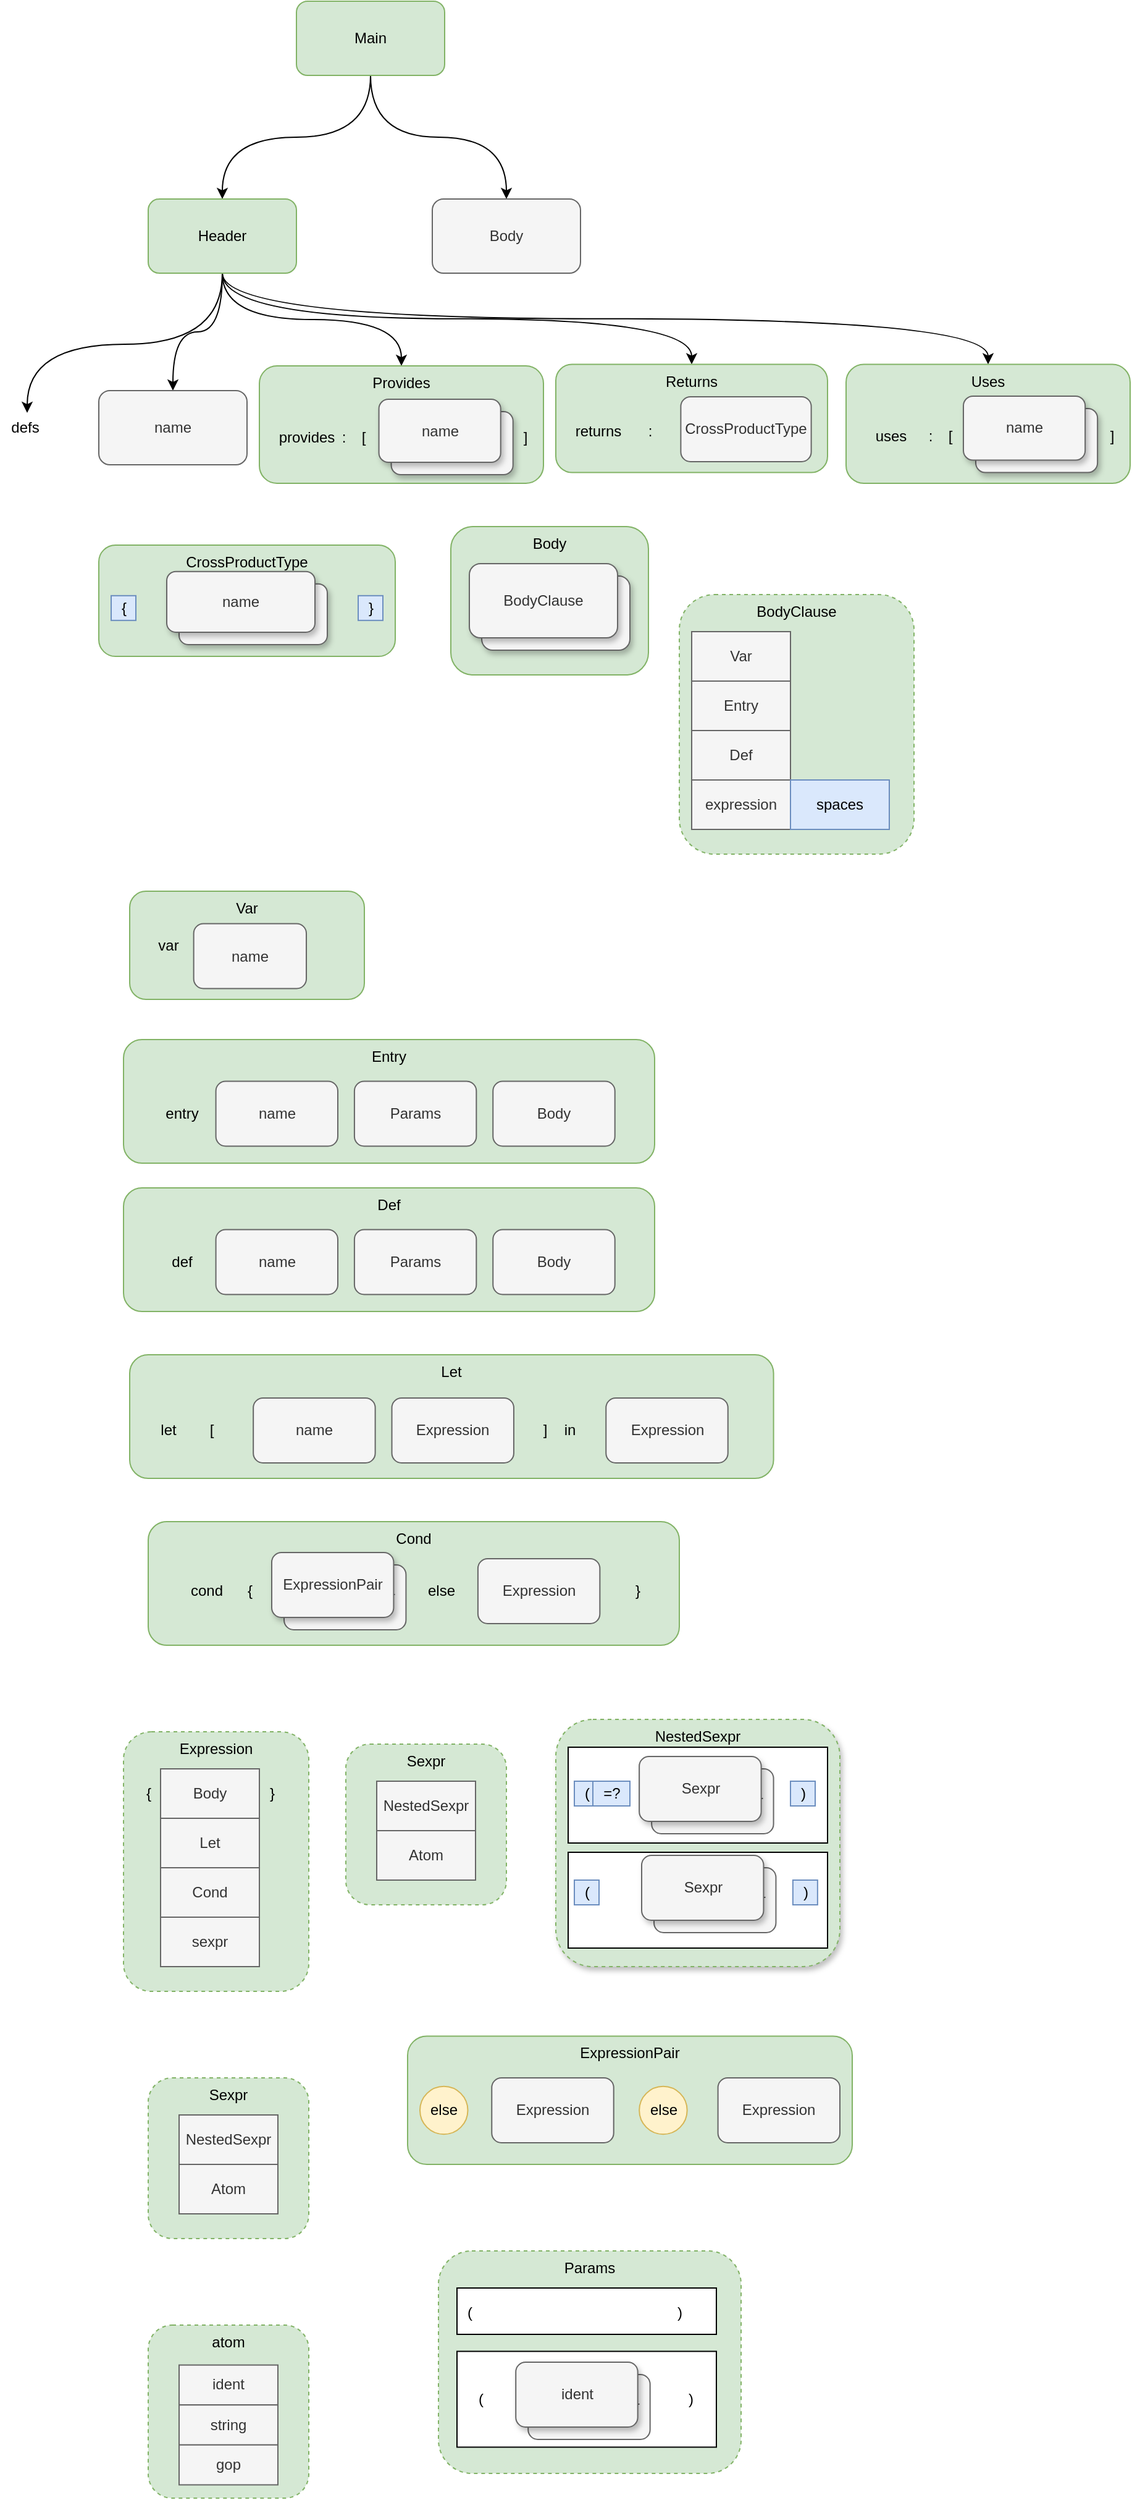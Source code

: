 <mxfile version="14.6.13" type="device" pages="3"><diagram id="1i075Gf9rGLSzoKldo4v" name="top level"><mxGraphModel dx="1222" dy="948" grid="1" gridSize="10" guides="1" tooltips="1" connect="1" arrows="1" fold="1" page="1" pageScale="1" pageWidth="1100" pageHeight="850" math="0" shadow="0"><root><mxCell id="0"/><mxCell id="1" parent="0"/><mxCell id="z01ffAl0t54SDAsADjIC-6" value="ExpressionPair" style="rounded=1;whiteSpace=wrap;html=1;shadow=0;verticalAlign=top;fillColor=#d5e8d4;strokeColor=#82b366;" vertex="1" parent="1"><mxGeometry x="370" y="1726.25" width="360" height="103.75" as="geometry"/></mxCell><mxCell id="oj93Fzjvc1vzNwFcq8u8-87" value="NestedSexpr" style="rounded=1;whiteSpace=wrap;html=1;shadow=1;dashed=1;verticalAlign=top;fillColor=#d5e8d4;strokeColor=#82b366;" vertex="1" parent="1"><mxGeometry x="490" y="1470" width="230" height="200" as="geometry"/></mxCell><mxCell id="oj93Fzjvc1vzNwFcq8u8-89" value="" style="rounded=0;whiteSpace=wrap;html=1;shadow=0;" vertex="1" parent="1"><mxGeometry x="500" y="1577.5" width="210" height="77.5" as="geometry"/></mxCell><mxCell id="oj93Fzjvc1vzNwFcq8u8-88" value="" style="rounded=0;whiteSpace=wrap;html=1;shadow=0;" vertex="1" parent="1"><mxGeometry x="500" y="1492.5" width="210" height="77.5" as="geometry"/></mxCell><mxCell id="No3kjQDfrgpXcM0lrucW-14" style="edgeStyle=orthogonalEdgeStyle;curved=1;orthogonalLoop=1;jettySize=auto;html=1;exitX=0.5;exitY=1;exitDx=0;exitDy=0;entryX=0.5;entryY=0;entryDx=0;entryDy=0;" edge="1" parent="1" source="No3kjQDfrgpXcM0lrucW-1" target="No3kjQDfrgpXcM0lrucW-2"><mxGeometry relative="1" as="geometry"/></mxCell><mxCell id="oj93Fzjvc1vzNwFcq8u8-62" style="edgeStyle=orthogonalEdgeStyle;curved=1;orthogonalLoop=1;jettySize=auto;html=1;exitX=0.5;exitY=1;exitDx=0;exitDy=0;" edge="1" parent="1" source="No3kjQDfrgpXcM0lrucW-1" target="uYbnyfEzn5HTQ9-Ru-g_-7"><mxGeometry relative="1" as="geometry"/></mxCell><mxCell id="No3kjQDfrgpXcM0lrucW-1" value="Main" style="rounded=1;whiteSpace=wrap;html=1;fillColor=#d5e8d4;strokeColor=#82b366;" vertex="1" parent="1"><mxGeometry x="280" y="80" width="120" height="60" as="geometry"/></mxCell><mxCell id="No3kjQDfrgpXcM0lrucW-9" style="edgeStyle=orthogonalEdgeStyle;orthogonalLoop=1;jettySize=auto;html=1;exitX=0.5;exitY=1;exitDx=0;exitDy=0;entryX=0.55;entryY=-0.1;entryDx=0;entryDy=0;entryPerimeter=0;curved=1;" edge="1" parent="1" source="No3kjQDfrgpXcM0lrucW-2" target="No3kjQDfrgpXcM0lrucW-4"><mxGeometry relative="1" as="geometry"/></mxCell><mxCell id="No3kjQDfrgpXcM0lrucW-10" style="edgeStyle=orthogonalEdgeStyle;curved=1;orthogonalLoop=1;jettySize=auto;html=1;exitX=0.5;exitY=1;exitDx=0;exitDy=0;" edge="1" parent="1" source="No3kjQDfrgpXcM0lrucW-2" target="No3kjQDfrgpXcM0lrucW-5"><mxGeometry relative="1" as="geometry"/></mxCell><mxCell id="No3kjQDfrgpXcM0lrucW-11" style="edgeStyle=orthogonalEdgeStyle;curved=1;orthogonalLoop=1;jettySize=auto;html=1;exitX=0.5;exitY=1;exitDx=0;exitDy=0;entryX=0.5;entryY=0;entryDx=0;entryDy=0;" edge="1" parent="1" source="No3kjQDfrgpXcM0lrucW-2" target="No3kjQDfrgpXcM0lrucW-35"><mxGeometry relative="1" as="geometry"><mxPoint x="400" y="395" as="targetPoint"/></mxGeometry></mxCell><mxCell id="No3kjQDfrgpXcM0lrucW-12" style="edgeStyle=orthogonalEdgeStyle;curved=1;orthogonalLoop=1;jettySize=auto;html=1;exitX=0.5;exitY=1;exitDx=0;exitDy=0;" edge="1" parent="1" source="No3kjQDfrgpXcM0lrucW-2" target="uYbnyfEzn5HTQ9-Ru-g_-1"><mxGeometry relative="1" as="geometry"/></mxCell><mxCell id="No3kjQDfrgpXcM0lrucW-13" style="edgeStyle=orthogonalEdgeStyle;curved=1;orthogonalLoop=1;jettySize=auto;html=1;exitX=0.5;exitY=1;exitDx=0;exitDy=0;entryX=0.5;entryY=0;entryDx=0;entryDy=0;" edge="1" parent="1" source="No3kjQDfrgpXcM0lrucW-2" target="uYbnyfEzn5HTQ9-Ru-g_-8"><mxGeometry relative="1" as="geometry"><mxPoint x="400" y="610" as="targetPoint"/></mxGeometry></mxCell><mxCell id="No3kjQDfrgpXcM0lrucW-2" value="Header" style="rounded=1;whiteSpace=wrap;html=1;fillColor=#d5e8d4;strokeColor=#82b366;" vertex="1" parent="1"><mxGeometry x="160" y="240" width="120" height="60" as="geometry"/></mxCell><mxCell id="No3kjQDfrgpXcM0lrucW-4" value="defs" style="text;html=1;align=center;verticalAlign=middle;resizable=0;points=[];autosize=1;strokeColor=none;" vertex="1" parent="1"><mxGeometry x="40" y="415" width="40" height="20" as="geometry"/></mxCell><mxCell id="No3kjQDfrgpXcM0lrucW-5" value="name" style="rounded=1;whiteSpace=wrap;html=1;fillColor=#f5f5f5;strokeColor=#666666;fontColor=#333333;" vertex="1" parent="1"><mxGeometry x="120" y="395" width="120" height="60" as="geometry"/></mxCell><mxCell id="No3kjQDfrgpXcM0lrucW-35" value="Provides" style="rounded=1;whiteSpace=wrap;html=1;container=1;verticalAlign=top;fillColor=#d5e8d4;strokeColor=#82b366;" vertex="1" parent="1"><mxGeometry x="250" y="375" width="230" height="95" as="geometry"/></mxCell><mxCell id="No3kjQDfrgpXcM0lrucW-37" value="provides" style="text;html=1;align=center;verticalAlign=middle;resizable=0;points=[];autosize=1;strokeColor=none;" vertex="1" parent="No3kjQDfrgpXcM0lrucW-35"><mxGeometry x="8.214" y="47.5" width="60" height="20" as="geometry"/></mxCell><mxCell id="No3kjQDfrgpXcM0lrucW-38" value=":" style="text;html=1;align=center;verticalAlign=middle;resizable=0;points=[];autosize=1;strokeColor=none;" vertex="1" parent="No3kjQDfrgpXcM0lrucW-35"><mxGeometry x="57.5" y="47.5" width="20" height="20" as="geometry"/></mxCell><mxCell id="No3kjQDfrgpXcM0lrucW-39" value="[" style="text;html=1;align=center;verticalAlign=middle;resizable=0;points=[];autosize=1;strokeColor=none;" vertex="1" parent="No3kjQDfrgpXcM0lrucW-35"><mxGeometry x="73.929" y="47.5" width="20" height="20" as="geometry"/></mxCell><mxCell id="No3kjQDfrgpXcM0lrucW-41" value="]" style="text;html=1;align=center;verticalAlign=middle;resizable=0;points=[];autosize=1;strokeColor=none;" vertex="1" parent="No3kjQDfrgpXcM0lrucW-35"><mxGeometry x="205.357" y="47.5" width="20" height="20" as="geometry"/></mxCell><mxCell id="oj93Fzjvc1vzNwFcq8u8-51" value="name" style="rounded=1;whiteSpace=wrap;html=1;fillColor=#f5f5f5;strokeColor=#666666;fontColor=#333333;shadow=1;" vertex="1" parent="No3kjQDfrgpXcM0lrucW-35"><mxGeometry x="106.781" y="37" width="98.571" height="51" as="geometry"/></mxCell><mxCell id="No3kjQDfrgpXcM0lrucW-40" value="name" style="rounded=1;whiteSpace=wrap;html=1;fillColor=#f5f5f5;strokeColor=#666666;fontColor=#333333;shadow=1;" vertex="1" parent="No3kjQDfrgpXcM0lrucW-35"><mxGeometry x="96.781" y="27" width="98.571" height="51" as="geometry"/></mxCell><mxCell id="uYbnyfEzn5HTQ9-Ru-g_-1" value="Returns" style="rounded=1;whiteSpace=wrap;html=1;verticalAlign=top;container=1;fillColor=#d5e8d4;strokeColor=#82b366;" vertex="1" parent="1"><mxGeometry x="490" y="373.75" width="220" height="87.5" as="geometry"/></mxCell><mxCell id="uYbnyfEzn5HTQ9-Ru-g_-2" value="returns" style="text;html=1;align=center;verticalAlign=middle;resizable=0;points=[];autosize=1;strokeColor=none;" vertex="1" parent="uYbnyfEzn5HTQ9-Ru-g_-1"><mxGeometry x="8.8" y="43.75" width="50" height="20" as="geometry"/></mxCell><mxCell id="uYbnyfEzn5HTQ9-Ru-g_-3" value=":" style="text;html=1;align=center;verticalAlign=middle;resizable=0;points=[];autosize=1;strokeColor=none;" vertex="1" parent="uYbnyfEzn5HTQ9-Ru-g_-1"><mxGeometry x="66" y="43.75" width="20" height="20" as="geometry"/></mxCell><mxCell id="uYbnyfEzn5HTQ9-Ru-g_-4" value="CrossProductType" style="rounded=1;whiteSpace=wrap;html=1;fillColor=#f5f5f5;strokeColor=#666666;fontColor=#333333;" vertex="1" parent="uYbnyfEzn5HTQ9-Ru-g_-1"><mxGeometry x="101.2" y="26.25" width="105.6" height="52.5" as="geometry"/></mxCell><mxCell id="uYbnyfEzn5HTQ9-Ru-g_-7" value="Body" style="rounded=1;whiteSpace=wrap;html=1;fillColor=#f5f5f5;strokeColor=#666666;fontColor=#333333;" vertex="1" parent="1"><mxGeometry x="390" y="240" width="120" height="60" as="geometry"/></mxCell><mxCell id="RVl9Rnzh2AmdhvS0t63D-1" value="CrossProductType" style="rounded=1;whiteSpace=wrap;html=1;verticalAlign=top;fillColor=#d5e8d4;strokeColor=#82b366;container=1;" vertex="1" parent="1"><mxGeometry x="120" y="520" width="240" height="90" as="geometry"/></mxCell><mxCell id="oj93Fzjvc1vzNwFcq8u8-1" value="{" style="text;html=1;align=center;verticalAlign=middle;resizable=0;points=[];autosize=1;strokeColor=#6c8ebf;fillColor=#dae8fc;" vertex="1" parent="RVl9Rnzh2AmdhvS0t63D-1"><mxGeometry x="10" y="40.909" width="20" height="20" as="geometry"/></mxCell><mxCell id="oj93Fzjvc1vzNwFcq8u8-3" value="}" style="text;html=1;align=center;verticalAlign=middle;resizable=0;points=[];autosize=1;strokeColor=#6c8ebf;fillColor=#dae8fc;" vertex="1" parent="RVl9Rnzh2AmdhvS0t63D-1"><mxGeometry x="210" y="40.909" width="20" height="20" as="geometry"/></mxCell><mxCell id="oj93Fzjvc1vzNwFcq8u8-50" value="name" style="rounded=1;whiteSpace=wrap;html=1;fillColor=#f5f5f5;strokeColor=#666666;fontColor=#333333;shadow=1;" vertex="1" parent="RVl9Rnzh2AmdhvS0t63D-1"><mxGeometry x="65" y="31.365" width="120" height="49.091" as="geometry"/></mxCell><mxCell id="oj93Fzjvc1vzNwFcq8u8-2" value="name" style="rounded=1;whiteSpace=wrap;html=1;fillColor=#f5f5f5;strokeColor=#666666;fontColor=#333333;shadow=1;" vertex="1" parent="RVl9Rnzh2AmdhvS0t63D-1"><mxGeometry x="55" y="21.365" width="120" height="49.091" as="geometry"/></mxCell><mxCell id="oj93Fzjvc1vzNwFcq8u8-18" value="Var" style="rounded=1;whiteSpace=wrap;html=1;verticalAlign=top;container=1;fillColor=#d5e8d4;strokeColor=#82b366;" vertex="1" parent="1"><mxGeometry x="145" y="800" width="190" height="87.5" as="geometry"/></mxCell><mxCell id="oj93Fzjvc1vzNwFcq8u8-19" value="var" style="text;html=1;align=center;verticalAlign=middle;resizable=0;points=[];autosize=1;strokeColor=none;" vertex="1" parent="oj93Fzjvc1vzNwFcq8u8-18"><mxGeometry x="16.236" y="33.75" width="30" height="20" as="geometry"/></mxCell><mxCell id="oj93Fzjvc1vzNwFcq8u8-21" value="name" style="rounded=1;whiteSpace=wrap;html=1;fillColor=#f5f5f5;strokeColor=#666666;fontColor=#333333;" vertex="1" parent="oj93Fzjvc1vzNwFcq8u8-18"><mxGeometry x="51.818" y="26.25" width="91.2" height="52.5" as="geometry"/></mxCell><mxCell id="oj93Fzjvc1vzNwFcq8u8-23" value="Entry" style="rounded=1;whiteSpace=wrap;html=1;verticalAlign=top;container=1;fillColor=#d5e8d4;strokeColor=#82b366;" vertex="1" parent="1"><mxGeometry x="140" y="920" width="430" height="100" as="geometry"/></mxCell><mxCell id="oj93Fzjvc1vzNwFcq8u8-24" value="entry" style="text;html=1;align=center;verticalAlign=middle;resizable=0;points=[];autosize=1;strokeColor=none;" vertex="1" parent="oj93Fzjvc1vzNwFcq8u8-23"><mxGeometry x="26.973" y="50" width="40" height="20" as="geometry"/></mxCell><mxCell id="oj93Fzjvc1vzNwFcq8u8-25" value="name" style="rounded=1;whiteSpace=wrap;html=1;fillColor=#f5f5f5;strokeColor=#666666;fontColor=#333333;" vertex="1" parent="oj93Fzjvc1vzNwFcq8u8-23"><mxGeometry x="74.783" y="33.75" width="98.713" height="52.5" as="geometry"/></mxCell><mxCell id="oj93Fzjvc1vzNwFcq8u8-26" value="Params" style="rounded=1;whiteSpace=wrap;html=1;fillColor=#f5f5f5;strokeColor=#666666;fontColor=#333333;" vertex="1" parent="oj93Fzjvc1vzNwFcq8u8-23"><mxGeometry x="186.957" y="33.75" width="98.713" height="52.5" as="geometry"/></mxCell><mxCell id="oj93Fzjvc1vzNwFcq8u8-27" value="Body" style="rounded=1;whiteSpace=wrap;html=1;fillColor=#f5f5f5;strokeColor=#666666;fontColor=#333333;" vertex="1" parent="oj93Fzjvc1vzNwFcq8u8-23"><mxGeometry x="299.13" y="33.75" width="98.713" height="52.5" as="geometry"/></mxCell><mxCell id="oj93Fzjvc1vzNwFcq8u8-28" value="Def" style="rounded=1;whiteSpace=wrap;html=1;verticalAlign=top;container=1;fillColor=#d5e8d4;strokeColor=#82b366;" vertex="1" parent="1"><mxGeometry x="140" y="1040" width="430" height="100" as="geometry"/></mxCell><mxCell id="oj93Fzjvc1vzNwFcq8u8-29" value="def" style="text;html=1;align=center;verticalAlign=middle;resizable=0;points=[];autosize=1;strokeColor=none;" vertex="1" parent="oj93Fzjvc1vzNwFcq8u8-28"><mxGeometry x="31.973" y="50" width="30" height="20" as="geometry"/></mxCell><mxCell id="oj93Fzjvc1vzNwFcq8u8-30" value="name" style="rounded=1;whiteSpace=wrap;html=1;fillColor=#f5f5f5;strokeColor=#666666;fontColor=#333333;" vertex="1" parent="oj93Fzjvc1vzNwFcq8u8-28"><mxGeometry x="74.783" y="33.75" width="98.713" height="52.5" as="geometry"/></mxCell><mxCell id="oj93Fzjvc1vzNwFcq8u8-31" value="Params" style="rounded=1;whiteSpace=wrap;html=1;fillColor=#f5f5f5;strokeColor=#666666;fontColor=#333333;" vertex="1" parent="oj93Fzjvc1vzNwFcq8u8-28"><mxGeometry x="186.957" y="33.75" width="98.713" height="52.5" as="geometry"/></mxCell><mxCell id="oj93Fzjvc1vzNwFcq8u8-32" value="Body" style="rounded=1;whiteSpace=wrap;html=1;fillColor=#f5f5f5;strokeColor=#666666;fontColor=#333333;" vertex="1" parent="oj93Fzjvc1vzNwFcq8u8-28"><mxGeometry x="299.13" y="33.75" width="98.713" height="52.5" as="geometry"/></mxCell><mxCell id="oj93Fzjvc1vzNwFcq8u8-33" value="Let" style="rounded=1;whiteSpace=wrap;html=1;verticalAlign=top;container=1;fillColor=#d5e8d4;strokeColor=#82b366;" vertex="1" parent="1"><mxGeometry x="145" y="1175" width="521.29" height="100" as="geometry"/></mxCell><mxCell id="oj93Fzjvc1vzNwFcq8u8-34" value="let" style="text;html=1;align=center;verticalAlign=middle;resizable=0;points=[];autosize=1;strokeColor=none;" vertex="1" parent="oj93Fzjvc1vzNwFcq8u8-33"><mxGeometry x="15.643" y="51.25" width="30" height="20" as="geometry"/></mxCell><mxCell id="oj93Fzjvc1vzNwFcq8u8-35" value="name" style="rounded=1;whiteSpace=wrap;html=1;fillColor=#f5f5f5;strokeColor=#666666;fontColor=#333333;" vertex="1" parent="oj93Fzjvc1vzNwFcq8u8-33"><mxGeometry x="100.083" y="35" width="98.713" height="52.5" as="geometry"/></mxCell><mxCell id="oj93Fzjvc1vzNwFcq8u8-36" value="Expression" style="rounded=1;whiteSpace=wrap;html=1;fillColor=#f5f5f5;strokeColor=#666666;fontColor=#333333;" vertex="1" parent="oj93Fzjvc1vzNwFcq8u8-33"><mxGeometry x="212.257" y="35" width="98.713" height="52.5" as="geometry"/></mxCell><mxCell id="oj93Fzjvc1vzNwFcq8u8-37" value="Expression" style="rounded=1;whiteSpace=wrap;html=1;fillColor=#f5f5f5;strokeColor=#666666;fontColor=#333333;" vertex="1" parent="oj93Fzjvc1vzNwFcq8u8-33"><mxGeometry x="385.64" y="35" width="98.713" height="52.5" as="geometry"/></mxCell><mxCell id="oj93Fzjvc1vzNwFcq8u8-38" value="[" style="text;html=1;align=center;verticalAlign=middle;resizable=0;points=[];autosize=1;strokeColor=none;" vertex="1" parent="oj93Fzjvc1vzNwFcq8u8-33"><mxGeometry x="55.64" y="51.25" width="20" height="20" as="geometry"/></mxCell><mxCell id="oj93Fzjvc1vzNwFcq8u8-39" value="in" style="text;html=1;align=center;verticalAlign=middle;resizable=0;points=[];autosize=1;strokeColor=none;" vertex="1" parent="oj93Fzjvc1vzNwFcq8u8-33"><mxGeometry x="345.64" y="51.25" width="20" height="20" as="geometry"/></mxCell><mxCell id="oj93Fzjvc1vzNwFcq8u8-40" value="]" style="text;html=1;align=center;verticalAlign=middle;resizable=0;points=[];autosize=1;strokeColor=none;" vertex="1" parent="oj93Fzjvc1vzNwFcq8u8-33"><mxGeometry x="325.64" y="51.25" width="20" height="20" as="geometry"/></mxCell><mxCell id="oj93Fzjvc1vzNwFcq8u8-41" value="Cond" style="rounded=1;whiteSpace=wrap;html=1;verticalAlign=top;container=1;fillColor=#d5e8d4;strokeColor=#82b366;" vertex="1" parent="1"><mxGeometry x="160" y="1310" width="430" height="100" as="geometry"/></mxCell><mxCell id="oj93Fzjvc1vzNwFcq8u8-42" value="cond" style="text;html=1;align=center;verticalAlign=middle;resizable=0;points=[];autosize=1;strokeColor=none;" vertex="1" parent="oj93Fzjvc1vzNwFcq8u8-41"><mxGeometry x="26.963" y="46.25" width="40" height="20" as="geometry"/></mxCell><mxCell id="oj93Fzjvc1vzNwFcq8u8-45" value="Expression" style="rounded=1;whiteSpace=wrap;html=1;fillColor=#f5f5f5;strokeColor=#666666;fontColor=#333333;" vertex="1" parent="oj93Fzjvc1vzNwFcq8u8-41"><mxGeometry x="266.96" y="30" width="98.713" height="52.5" as="geometry"/></mxCell><mxCell id="oj93Fzjvc1vzNwFcq8u8-46" value="{" style="text;html=1;align=center;verticalAlign=middle;resizable=0;points=[];autosize=1;strokeColor=none;" vertex="1" parent="oj93Fzjvc1vzNwFcq8u8-41"><mxGeometry x="71.96" y="46.25" width="20" height="20" as="geometry"/></mxCell><mxCell id="oj93Fzjvc1vzNwFcq8u8-47" value="else" style="text;html=1;align=center;verticalAlign=middle;resizable=0;points=[];autosize=1;strokeColor=none;" vertex="1" parent="oj93Fzjvc1vzNwFcq8u8-41"><mxGeometry x="216.96" y="46.25" width="40" height="20" as="geometry"/></mxCell><mxCell id="oj93Fzjvc1vzNwFcq8u8-48" value="}" style="text;html=1;align=center;verticalAlign=middle;resizable=0;points=[];autosize=1;strokeColor=none;" vertex="1" parent="oj93Fzjvc1vzNwFcq8u8-41"><mxGeometry x="385.67" y="46.25" width="20" height="20" as="geometry"/></mxCell><mxCell id="oj93Fzjvc1vzNwFcq8u8-49" value="ExpressionPair" style="rounded=1;whiteSpace=wrap;html=1;fillColor=#f5f5f5;strokeColor=#666666;fontColor=#333333;shadow=0;" vertex="1" parent="oj93Fzjvc1vzNwFcq8u8-41"><mxGeometry x="109.997" y="35" width="98.713" height="52.5" as="geometry"/></mxCell><mxCell id="oj93Fzjvc1vzNwFcq8u8-44" value="ExpressionPair" style="rounded=1;whiteSpace=wrap;html=1;fillColor=#f5f5f5;strokeColor=#666666;fontColor=#333333;shadow=1;" vertex="1" parent="oj93Fzjvc1vzNwFcq8u8-41"><mxGeometry x="99.997" y="25" width="98.713" height="52.5" as="geometry"/></mxCell><mxCell id="oj93Fzjvc1vzNwFcq8u8-53" value="" style="group" vertex="1" connectable="0" parent="1"><mxGeometry x="725" y="373.75" width="230" height="96.25" as="geometry"/></mxCell><mxCell id="uYbnyfEzn5HTQ9-Ru-g_-8" value="Uses" style="rounded=1;whiteSpace=wrap;html=1;container=1;verticalAlign=top;fillColor=#d5e8d4;strokeColor=#82b366;" vertex="1" parent="oj93Fzjvc1vzNwFcq8u8-53"><mxGeometry width="230" height="96.25" as="geometry"/></mxCell><mxCell id="uYbnyfEzn5HTQ9-Ru-g_-9" value="uses" style="text;html=1;align=center;verticalAlign=middle;resizable=0;points=[];autosize=1;strokeColor=none;" vertex="1" parent="uYbnyfEzn5HTQ9-Ru-g_-8"><mxGeometry x="16.429" y="48.125" width="40" height="20" as="geometry"/></mxCell><mxCell id="uYbnyfEzn5HTQ9-Ru-g_-10" value=":" style="text;html=1;align=center;verticalAlign=middle;resizable=0;points=[];autosize=1;strokeColor=none;" vertex="1" parent="uYbnyfEzn5HTQ9-Ru-g_-8"><mxGeometry x="57.5" y="48.125" width="20" height="20" as="geometry"/></mxCell><mxCell id="uYbnyfEzn5HTQ9-Ru-g_-11" value="[" style="text;html=1;align=center;verticalAlign=middle;resizable=0;points=[];autosize=1;strokeColor=none;" vertex="1" parent="uYbnyfEzn5HTQ9-Ru-g_-8"><mxGeometry x="73.929" y="48.125" width="20" height="20" as="geometry"/></mxCell><mxCell id="uYbnyfEzn5HTQ9-Ru-g_-13" value="]" style="text;html=1;align=center;verticalAlign=middle;resizable=0;points=[];autosize=1;strokeColor=none;" vertex="1" parent="uYbnyfEzn5HTQ9-Ru-g_-8"><mxGeometry x="205.357" y="48.125" width="20" height="20" as="geometry"/></mxCell><mxCell id="oj93Fzjvc1vzNwFcq8u8-52" value="name" style="rounded=1;whiteSpace=wrap;html=1;fillColor=#f5f5f5;strokeColor=#666666;fontColor=#333333;shadow=1;" vertex="1" parent="oj93Fzjvc1vzNwFcq8u8-53"><mxGeometry x="105.001" y="35.75" width="98.571" height="51.75" as="geometry"/></mxCell><mxCell id="uYbnyfEzn5HTQ9-Ru-g_-12" value="name" style="rounded=1;whiteSpace=wrap;html=1;fillColor=#f5f5f5;strokeColor=#666666;fontColor=#333333;shadow=1;" vertex="1" parent="oj93Fzjvc1vzNwFcq8u8-53"><mxGeometry x="95.001" y="25.75" width="98.571" height="51.75" as="geometry"/></mxCell><mxCell id="oj93Fzjvc1vzNwFcq8u8-64" value="" style="group" vertex="1" connectable="0" parent="1"><mxGeometry x="405" y="505" width="165" height="120" as="geometry"/></mxCell><mxCell id="oj93Fzjvc1vzNwFcq8u8-63" value="Body" style="rounded=1;whiteSpace=wrap;html=1;fillColor=#d5e8d4;strokeColor=#82b366;verticalAlign=top;" vertex="1" parent="oj93Fzjvc1vzNwFcq8u8-64"><mxGeometry width="160" height="120" as="geometry"/></mxCell><mxCell id="oj93Fzjvc1vzNwFcq8u8-55" value="" style="group;verticalAlign=top;" vertex="1" connectable="0" parent="oj93Fzjvc1vzNwFcq8u8-64"><mxGeometry x="15" y="30" width="150" height="90" as="geometry"/></mxCell><mxCell id="oj93Fzjvc1vzNwFcq8u8-54" value="BodyClause" style="rounded=1;whiteSpace=wrap;html=1;fillColor=#f5f5f5;strokeColor=#666666;shadow=1;fontColor=#333333;" vertex="1" parent="oj93Fzjvc1vzNwFcq8u8-55"><mxGeometry x="10" y="10" width="120" height="60" as="geometry"/></mxCell><mxCell id="No3kjQDfrgpXcM0lrucW-3" value="BodyClause" style="rounded=1;whiteSpace=wrap;html=1;fillColor=#f5f5f5;strokeColor=#666666;shadow=1;fontColor=#333333;" vertex="1" parent="oj93Fzjvc1vzNwFcq8u8-55"><mxGeometry width="120" height="60" as="geometry"/></mxCell><mxCell id="oj93Fzjvc1vzNwFcq8u8-65" value="" style="group" vertex="1" connectable="0" parent="1"><mxGeometry x="590" y="560" width="190" height="210" as="geometry"/></mxCell><mxCell id="oj93Fzjvc1vzNwFcq8u8-10" value="BodyClause" style="rounded=1;whiteSpace=wrap;html=1;shadow=0;dashed=1;verticalAlign=top;fillColor=#d5e8d4;strokeColor=#82b366;" vertex="1" parent="oj93Fzjvc1vzNwFcq8u8-65"><mxGeometry width="190" height="210" as="geometry"/></mxCell><mxCell id="oj93Fzjvc1vzNwFcq8u8-5" value="Var" style="rounded=0;whiteSpace=wrap;html=1;shadow=0;fillColor=#f5f5f5;strokeColor=#666666;fontColor=#333333;" vertex="1" parent="oj93Fzjvc1vzNwFcq8u8-65"><mxGeometry x="10" y="30" width="80" height="40" as="geometry"/></mxCell><mxCell id="oj93Fzjvc1vzNwFcq8u8-6" value="Entry" style="rounded=0;whiteSpace=wrap;html=1;shadow=0;fillColor=#f5f5f5;strokeColor=#666666;fontColor=#333333;" vertex="1" parent="oj93Fzjvc1vzNwFcq8u8-65"><mxGeometry x="10" y="70" width="80" height="40" as="geometry"/></mxCell><mxCell id="oj93Fzjvc1vzNwFcq8u8-7" value="Def" style="rounded=0;whiteSpace=wrap;html=1;shadow=0;fillColor=#f5f5f5;strokeColor=#666666;fontColor=#333333;" vertex="1" parent="oj93Fzjvc1vzNwFcq8u8-65"><mxGeometry x="10" y="110" width="80" height="40" as="geometry"/></mxCell><mxCell id="oj93Fzjvc1vzNwFcq8u8-8" value="expression" style="rounded=0;whiteSpace=wrap;html=1;shadow=0;fillColor=#f5f5f5;strokeColor=#666666;fontColor=#333333;" vertex="1" parent="oj93Fzjvc1vzNwFcq8u8-65"><mxGeometry x="10" y="150" width="80" height="40" as="geometry"/></mxCell><mxCell id="oj93Fzjvc1vzNwFcq8u8-9" value="spaces" style="rounded=0;whiteSpace=wrap;html=1;shadow=0;fillColor=#dae8fc;strokeColor=#6c8ebf;" vertex="1" parent="oj93Fzjvc1vzNwFcq8u8-65"><mxGeometry x="90" y="150" width="80" height="40" as="geometry"/></mxCell><mxCell id="oj93Fzjvc1vzNwFcq8u8-68" value="" style="group" vertex="1" connectable="0" parent="1"><mxGeometry x="140" y="1480" width="150" height="210" as="geometry"/></mxCell><mxCell id="oj93Fzjvc1vzNwFcq8u8-56" value="Expression" style="rounded=1;whiteSpace=wrap;html=1;shadow=0;dashed=1;verticalAlign=top;fillColor=#d5e8d4;strokeColor=#82b366;" vertex="1" parent="oj93Fzjvc1vzNwFcq8u8-68"><mxGeometry width="150" height="210" as="geometry"/></mxCell><mxCell id="oj93Fzjvc1vzNwFcq8u8-57" value="Body" style="rounded=0;whiteSpace=wrap;html=1;shadow=0;fillColor=#f5f5f5;strokeColor=#666666;fontColor=#333333;" vertex="1" parent="oj93Fzjvc1vzNwFcq8u8-68"><mxGeometry x="30" y="30" width="80" height="40" as="geometry"/></mxCell><mxCell id="oj93Fzjvc1vzNwFcq8u8-58" value="Let" style="rounded=0;whiteSpace=wrap;html=1;shadow=0;fillColor=#f5f5f5;strokeColor=#666666;fontColor=#333333;" vertex="1" parent="oj93Fzjvc1vzNwFcq8u8-68"><mxGeometry x="30" y="70" width="80" height="40" as="geometry"/></mxCell><mxCell id="oj93Fzjvc1vzNwFcq8u8-59" value="Cond" style="rounded=0;whiteSpace=wrap;html=1;shadow=0;fillColor=#f5f5f5;strokeColor=#666666;fontColor=#333333;" vertex="1" parent="oj93Fzjvc1vzNwFcq8u8-68"><mxGeometry x="30" y="110" width="80" height="40" as="geometry"/></mxCell><mxCell id="oj93Fzjvc1vzNwFcq8u8-60" value="sexpr" style="rounded=0;whiteSpace=wrap;html=1;shadow=0;fillColor=#f5f5f5;strokeColor=#666666;fontColor=#333333;" vertex="1" parent="oj93Fzjvc1vzNwFcq8u8-68"><mxGeometry x="30" y="150" width="80" height="40" as="geometry"/></mxCell><mxCell id="oj93Fzjvc1vzNwFcq8u8-66" value="{" style="text;html=1;align=center;verticalAlign=middle;resizable=0;points=[];autosize=1;strokeColor=none;" vertex="1" parent="oj93Fzjvc1vzNwFcq8u8-68"><mxGeometry x="10" y="40" width="20" height="20" as="geometry"/></mxCell><mxCell id="oj93Fzjvc1vzNwFcq8u8-67" value="}" style="text;html=1;align=center;verticalAlign=middle;resizable=0;points=[];autosize=1;strokeColor=none;" vertex="1" parent="oj93Fzjvc1vzNwFcq8u8-68"><mxGeometry x="110" y="40" width="20" height="20" as="geometry"/></mxCell><mxCell id="oj93Fzjvc1vzNwFcq8u8-69" value="" style="group" vertex="1" connectable="0" parent="1"><mxGeometry x="320" y="1490" width="130" height="130" as="geometry"/></mxCell><mxCell id="oj93Fzjvc1vzNwFcq8u8-70" value="Sexpr" style="rounded=1;whiteSpace=wrap;html=1;shadow=0;dashed=1;verticalAlign=top;fillColor=#d5e8d4;strokeColor=#82b366;" vertex="1" parent="oj93Fzjvc1vzNwFcq8u8-69"><mxGeometry width="130" height="130" as="geometry"/></mxCell><mxCell id="oj93Fzjvc1vzNwFcq8u8-71" value="NestedSexpr" style="rounded=0;whiteSpace=wrap;html=1;shadow=0;fillColor=#f5f5f5;strokeColor=#666666;fontColor=#333333;" vertex="1" parent="oj93Fzjvc1vzNwFcq8u8-69"><mxGeometry x="25" y="30" width="80" height="40" as="geometry"/></mxCell><mxCell id="oj93Fzjvc1vzNwFcq8u8-72" value="Atom" style="rounded=0;whiteSpace=wrap;html=1;shadow=0;fillColor=#f5f5f5;strokeColor=#666666;fontColor=#333333;" vertex="1" parent="oj93Fzjvc1vzNwFcq8u8-69"><mxGeometry x="25" y="70" width="80" height="40" as="geometry"/></mxCell><mxCell id="oj93Fzjvc1vzNwFcq8u8-77" value="(" style="text;html=1;align=center;verticalAlign=middle;resizable=0;points=[];autosize=1;strokeColor=#6c8ebf;fillColor=#dae8fc;" vertex="1" parent="1"><mxGeometry x="505" y="1520" width="20" height="20" as="geometry"/></mxCell><mxCell id="oj93Fzjvc1vzNwFcq8u8-78" value="=?" style="text;html=1;align=center;verticalAlign=middle;resizable=0;points=[];autosize=1;strokeColor=#6c8ebf;fillColor=#dae8fc;" vertex="1" parent="1"><mxGeometry x="520" y="1520" width="30" height="20" as="geometry"/></mxCell><mxCell id="oj93Fzjvc1vzNwFcq8u8-79" value="ExpressionPair" style="rounded=1;whiteSpace=wrap;html=1;fillColor=#f5f5f5;strokeColor=#666666;fontColor=#333333;shadow=0;" vertex="1" parent="1"><mxGeometry x="567.577" y="1510" width="98.713" height="52.5" as="geometry"/></mxCell><mxCell id="oj93Fzjvc1vzNwFcq8u8-80" value="Sexpr" style="rounded=1;whiteSpace=wrap;html=1;fillColor=#f5f5f5;strokeColor=#666666;fontColor=#333333;shadow=1;" vertex="1" parent="1"><mxGeometry x="557.577" y="1500" width="98.713" height="52.5" as="geometry"/></mxCell><mxCell id="oj93Fzjvc1vzNwFcq8u8-81" value=")" style="text;html=1;align=center;verticalAlign=middle;resizable=0;points=[];autosize=1;strokeColor=#6c8ebf;fillColor=#dae8fc;" vertex="1" parent="1"><mxGeometry x="680" y="1520" width="20" height="20" as="geometry"/></mxCell><mxCell id="oj93Fzjvc1vzNwFcq8u8-82" value="(" style="text;html=1;align=center;verticalAlign=middle;resizable=0;points=[];autosize=1;strokeColor=#6c8ebf;fillColor=#dae8fc;" vertex="1" parent="1"><mxGeometry x="505" y="1600" width="20" height="20" as="geometry"/></mxCell><mxCell id="oj93Fzjvc1vzNwFcq8u8-84" value="ExpressionPair" style="rounded=1;whiteSpace=wrap;html=1;fillColor=#f5f5f5;strokeColor=#666666;fontColor=#333333;shadow=0;" vertex="1" parent="1"><mxGeometry x="569.507" y="1590" width="98.713" height="52.5" as="geometry"/></mxCell><mxCell id="oj93Fzjvc1vzNwFcq8u8-85" value="Sexpr" style="rounded=1;whiteSpace=wrap;html=1;fillColor=#f5f5f5;strokeColor=#666666;fontColor=#333333;shadow=1;" vertex="1" parent="1"><mxGeometry x="559.507" y="1580" width="98.713" height="52.5" as="geometry"/></mxCell><mxCell id="oj93Fzjvc1vzNwFcq8u8-86" value=")" style="text;html=1;align=center;verticalAlign=middle;resizable=0;points=[];autosize=1;strokeColor=#6c8ebf;fillColor=#dae8fc;" vertex="1" parent="1"><mxGeometry x="681.93" y="1600" width="20" height="20" as="geometry"/></mxCell><mxCell id="oj93Fzjvc1vzNwFcq8u8-90" value="" style="group" vertex="1" connectable="0" parent="1"><mxGeometry x="160" y="1760" width="130" height="130" as="geometry"/></mxCell><mxCell id="oj93Fzjvc1vzNwFcq8u8-91" value="Sexpr" style="rounded=1;whiteSpace=wrap;html=1;shadow=0;dashed=1;verticalAlign=top;fillColor=#d5e8d4;strokeColor=#82b366;" vertex="1" parent="oj93Fzjvc1vzNwFcq8u8-90"><mxGeometry width="130" height="130" as="geometry"/></mxCell><mxCell id="oj93Fzjvc1vzNwFcq8u8-92" value="NestedSexpr" style="rounded=0;whiteSpace=wrap;html=1;shadow=0;fillColor=#f5f5f5;strokeColor=#666666;fontColor=#333333;" vertex="1" parent="oj93Fzjvc1vzNwFcq8u8-90"><mxGeometry x="25" y="30" width="80" height="40" as="geometry"/></mxCell><mxCell id="oj93Fzjvc1vzNwFcq8u8-93" value="Atom" style="rounded=0;whiteSpace=wrap;html=1;shadow=0;fillColor=#f5f5f5;strokeColor=#666666;fontColor=#333333;" vertex="1" parent="oj93Fzjvc1vzNwFcq8u8-90"><mxGeometry x="25" y="70" width="80" height="40" as="geometry"/></mxCell><mxCell id="oj93Fzjvc1vzNwFcq8u8-94" value="Expression" style="rounded=1;whiteSpace=wrap;html=1;fillColor=#f5f5f5;strokeColor=#666666;fontColor=#333333;" vertex="1" parent="1"><mxGeometry x="438.14" y="1760" width="98.713" height="52.5" as="geometry"/></mxCell><mxCell id="z01ffAl0t54SDAsADjIC-1" value="else" style="ellipse;whiteSpace=wrap;html=1;aspect=fixed;rounded=0;shadow=0;fillColor=#fff2cc;strokeColor=#d6b656;" vertex="1" parent="1"><mxGeometry x="380" y="1766.88" width="38.75" height="38.75" as="geometry"/></mxCell><mxCell id="z01ffAl0t54SDAsADjIC-4" value="Expression" style="rounded=1;whiteSpace=wrap;html=1;fillColor=#f5f5f5;strokeColor=#666666;fontColor=#333333;" vertex="1" parent="1"><mxGeometry x="621.29" y="1760" width="98.713" height="52.5" as="geometry"/></mxCell><mxCell id="z01ffAl0t54SDAsADjIC-5" value="else" style="ellipse;whiteSpace=wrap;html=1;aspect=fixed;rounded=0;shadow=0;fillColor=#fff2cc;strokeColor=#d6b656;" vertex="1" parent="1"><mxGeometry x="557.58" y="1766.88" width="38.75" height="38.75" as="geometry"/></mxCell><mxCell id="z01ffAl0t54SDAsADjIC-21" value="" style="group" vertex="1" connectable="0" parent="1"><mxGeometry x="395" y="1900" width="245" height="180" as="geometry"/></mxCell><mxCell id="z01ffAl0t54SDAsADjIC-17" value="" style="group" vertex="1" connectable="0" parent="z01ffAl0t54SDAsADjIC-21"><mxGeometry width="245" height="180" as="geometry"/></mxCell><mxCell id="z01ffAl0t54SDAsADjIC-18" value="Params" style="rounded=1;whiteSpace=wrap;html=1;shadow=0;dashed=1;verticalAlign=top;fillColor=#d5e8d4;strokeColor=#82b366;" vertex="1" parent="z01ffAl0t54SDAsADjIC-17"><mxGeometry width="245" height="180" as="geometry"/></mxCell><mxCell id="z01ffAl0t54SDAsADjIC-16" value="" style="rounded=0;whiteSpace=wrap;html=1;shadow=0;" vertex="1" parent="z01ffAl0t54SDAsADjIC-21"><mxGeometry x="15" y="30" width="210" height="37.5" as="geometry"/></mxCell><mxCell id="z01ffAl0t54SDAsADjIC-15" value="" style="rounded=0;whiteSpace=wrap;html=1;shadow=0;" vertex="1" parent="z01ffAl0t54SDAsADjIC-21"><mxGeometry x="15" y="81.25" width="210" height="77.5" as="geometry"/></mxCell><mxCell id="z01ffAl0t54SDAsADjIC-9" value="(" style="text;html=1;align=center;verticalAlign=middle;resizable=0;points=[];autosize=1;strokeColor=none;" vertex="1" parent="z01ffAl0t54SDAsADjIC-21"><mxGeometry x="15" y="40" width="20" height="20" as="geometry"/></mxCell><mxCell id="z01ffAl0t54SDAsADjIC-10" value=")" style="text;html=1;align=center;verticalAlign=middle;resizable=0;points=[];autosize=1;strokeColor=none;" vertex="1" parent="z01ffAl0t54SDAsADjIC-21"><mxGeometry x="185" y="40" width="20" height="20" as="geometry"/></mxCell><mxCell id="z01ffAl0t54SDAsADjIC-11" value="ExpressionPair" style="rounded=1;whiteSpace=wrap;html=1;fillColor=#f5f5f5;strokeColor=#666666;fontColor=#333333;shadow=0;" vertex="1" parent="z01ffAl0t54SDAsADjIC-21"><mxGeometry x="72.617" y="100" width="98.713" height="52.5" as="geometry"/></mxCell><mxCell id="z01ffAl0t54SDAsADjIC-12" value="ident" style="rounded=1;whiteSpace=wrap;html=1;fillColor=#f5f5f5;strokeColor=#666666;fontColor=#333333;shadow=1;" vertex="1" parent="z01ffAl0t54SDAsADjIC-21"><mxGeometry x="62.617" y="90" width="98.713" height="52.5" as="geometry"/></mxCell><mxCell id="z01ffAl0t54SDAsADjIC-13" value="(" style="text;html=1;align=center;verticalAlign=middle;resizable=0;points=[];autosize=1;strokeColor=none;" vertex="1" parent="z01ffAl0t54SDAsADjIC-21"><mxGeometry x="23.75" y="110" width="20" height="20" as="geometry"/></mxCell><mxCell id="z01ffAl0t54SDAsADjIC-14" value=")" style="text;html=1;align=center;verticalAlign=middle;resizable=0;points=[];autosize=1;strokeColor=none;" vertex="1" parent="z01ffAl0t54SDAsADjIC-21"><mxGeometry x="193.75" y="110" width="20" height="20" as="geometry"/></mxCell><mxCell id="z01ffAl0t54SDAsADjIC-22" value="" style="group" vertex="1" connectable="0" parent="1"><mxGeometry x="160" y="1960" width="130" height="140" as="geometry"/></mxCell><mxCell id="z01ffAl0t54SDAsADjIC-23" value="atom" style="rounded=1;whiteSpace=wrap;html=1;shadow=0;dashed=1;verticalAlign=top;fillColor=#d5e8d4;strokeColor=#82b366;" vertex="1" parent="z01ffAl0t54SDAsADjIC-22"><mxGeometry width="130" height="140" as="geometry"/></mxCell><mxCell id="z01ffAl0t54SDAsADjIC-24" value="ident" style="rounded=0;whiteSpace=wrap;html=1;shadow=0;fillColor=#f5f5f5;strokeColor=#666666;fontColor=#333333;" vertex="1" parent="z01ffAl0t54SDAsADjIC-22"><mxGeometry x="25" y="32.308" width="80" height="32.308" as="geometry"/></mxCell><mxCell id="z01ffAl0t54SDAsADjIC-25" value="string" style="rounded=0;whiteSpace=wrap;html=1;shadow=0;fillColor=#f5f5f5;strokeColor=#666666;fontColor=#333333;" vertex="1" parent="z01ffAl0t54SDAsADjIC-22"><mxGeometry x="25" y="64.615" width="80" height="32.308" as="geometry"/></mxCell><mxCell id="z01ffAl0t54SDAsADjIC-30" value="gop" style="rounded=0;whiteSpace=wrap;html=1;shadow=0;fillColor=#f5f5f5;strokeColor=#666666;fontColor=#333333;" vertex="1" parent="z01ffAl0t54SDAsADjIC-22"><mxGeometry x="25" y="96.923" width="80" height="32.308" as="geometry"/></mxCell></root></mxGraphModel></diagram><diagram id="y2UTuZvIyvV33KQOc7a6" name="middle level"><mxGraphModel dx="1039" dy="806" grid="1" gridSize="10" guides="1" tooltips="1" connect="1" arrows="1" fold="1" page="1" pageScale="1" pageWidth="1100" pageHeight="850" math="0" shadow="0"><root><mxCell id="xRyGFf7T7nu1KyS9uKH5-0"/><mxCell id="xRyGFf7T7nu1KyS9uKH5-1" parent="xRyGFf7T7nu1KyS9uKH5-0"/><mxCell id="UJLyyNGlgHKFl0UxsAL--0" value="provides" style="rounded=0;whiteSpace=wrap;html=1;shadow=0;" vertex="1" parent="xRyGFf7T7nu1KyS9uKH5-1"><mxGeometry x="80" y="80" width="80" height="20" as="geometry"/></mxCell><mxCell id="UJLyyNGlgHKFl0UxsAL--7" value="returns" style="rounded=0;whiteSpace=wrap;html=1;shadow=0;" vertex="1" parent="xRyGFf7T7nu1KyS9uKH5-1"><mxGeometry x="80" y="100" width="80" height="20" as="geometry"/></mxCell><mxCell id="UJLyyNGlgHKFl0UxsAL--22" value="=?" style="rounded=0;whiteSpace=wrap;html=1;shadow=0;" vertex="1" parent="xRyGFf7T7nu1KyS9uKH5-1"><mxGeometry x="360" y="80" width="40" height="20" as="geometry"/></mxCell><mxCell id="UJLyyNGlgHKFl0UxsAL--23" value="&quot;" style="rounded=0;whiteSpace=wrap;html=1;shadow=0;" vertex="1" parent="xRyGFf7T7nu1KyS9uKH5-1"><mxGeometry x="280" y="260" width="40" height="20" as="geometry"/></mxCell><mxCell id="UJLyyNGlgHKFl0UxsAL--24" value="&amp;nbsp;" style="rounded=0;whiteSpace=wrap;html=1;shadow=0;" vertex="1" parent="xRyGFf7T7nu1KyS9uKH5-1"><mxGeometry x="280" y="280" width="40" height="20" as="geometry"/></mxCell><mxCell id="UJLyyNGlgHKFl0UxsAL--25" value="\n" style="rounded=0;whiteSpace=wrap;html=1;shadow=0;" vertex="1" parent="xRyGFf7T7nu1KyS9uKH5-1"><mxGeometry x="280" y="300" width="40" height="20" as="geometry"/></mxCell><mxCell id="UJLyyNGlgHKFl0UxsAL--26" value="\t" style="rounded=0;whiteSpace=wrap;html=1;shadow=0;" vertex="1" parent="xRyGFf7T7nu1KyS9uKH5-1"><mxGeometry x="280" y="320" width="40" height="20" as="geometry"/></mxCell><mxCell id="UJLyyNGlgHKFl0UxsAL--27" value=":" style="rounded=0;whiteSpace=wrap;html=1;shadow=0;" vertex="1" parent="xRyGFf7T7nu1KyS9uKH5-1"><mxGeometry x="280" y="360" width="40" height="20" as="geometry"/></mxCell><mxCell id="UJLyyNGlgHKFl0UxsAL--30" value="uses" style="rounded=0;whiteSpace=wrap;html=1;shadow=0;" vertex="1" parent="xRyGFf7T7nu1KyS9uKH5-1"><mxGeometry x="80" y="120" width="80" height="20" as="geometry"/></mxCell><mxCell id="UJLyyNGlgHKFl0UxsAL--31" value="defs" style="rounded=0;whiteSpace=wrap;html=1;shadow=0;" vertex="1" parent="xRyGFf7T7nu1KyS9uKH5-1"><mxGeometry x="80" y="140" width="80" height="20" as="geometry"/></mxCell><mxCell id="UJLyyNGlgHKFl0UxsAL--32" value="def" style="rounded=0;whiteSpace=wrap;html=1;shadow=0;" vertex="1" parent="xRyGFf7T7nu1KyS9uKH5-1"><mxGeometry x="80" y="160" width="80" height="20" as="geometry"/></mxCell><mxCell id="UJLyyNGlgHKFl0UxsAL--33" value="returns" style="rounded=0;whiteSpace=wrap;html=1;shadow=0;" vertex="1" parent="xRyGFf7T7nu1KyS9uKH5-1"><mxGeometry x="80" y="180" width="80" height="20" as="geometry"/></mxCell><mxCell id="UJLyyNGlgHKFl0UxsAL--34" value="entry" style="rounded=0;whiteSpace=wrap;html=1;shadow=0;" vertex="1" parent="xRyGFf7T7nu1KyS9uKH5-1"><mxGeometry x="80" y="200" width="80" height="20" as="geometry"/></mxCell><mxCell id="UJLyyNGlgHKFl0UxsAL--35" value="let" style="rounded=0;whiteSpace=wrap;html=1;shadow=0;" vertex="1" parent="xRyGFf7T7nu1KyS9uKH5-1"><mxGeometry x="80" y="220" width="80" height="20" as="geometry"/></mxCell><mxCell id="UJLyyNGlgHKFl0UxsAL--36" value="cond" style="rounded=0;whiteSpace=wrap;html=1;shadow=0;" vertex="1" parent="xRyGFf7T7nu1KyS9uKH5-1"><mxGeometry x="80" y="240" width="80" height="20" as="geometry"/></mxCell><mxCell id="UJLyyNGlgHKFl0UxsAL--37" value="&amp;gt;=" style="rounded=0;whiteSpace=wrap;html=1;shadow=0;" vertex="1" parent="xRyGFf7T7nu1KyS9uKH5-1"><mxGeometry x="360" y="100" width="40" height="20" as="geometry"/></mxCell><mxCell id="UJLyyNGlgHKFl0UxsAL--38" value="&amp;gt;" style="rounded=0;whiteSpace=wrap;html=1;shadow=0;fillColor=#f5f5f5;strokeColor=#666666;fontColor=#333333;" vertex="1" parent="xRyGFf7T7nu1KyS9uKH5-1"><mxGeometry x="360" y="120" width="40" height="20" as="geometry"/></mxCell><mxCell id="UJLyyNGlgHKFl0UxsAL--40" value="else" style="rounded=0;whiteSpace=wrap;html=1;shadow=0;" vertex="1" parent="xRyGFf7T7nu1KyS9uKH5-1"><mxGeometry x="80" y="260" width="80" height="20" as="geometry"/></mxCell><mxCell id="UJLyyNGlgHKFl0UxsAL--41" value="var" style="rounded=0;whiteSpace=wrap;html=1;shadow=0;" vertex="1" parent="xRyGFf7T7nu1KyS9uKH5-1"><mxGeometry x="80" y="280" width="80" height="20" as="geometry"/></mxCell></root></mxGraphModel></diagram><diagram id="mKSDBTr-57pSqnKvTis6" name="low level"><mxGraphModel dx="1039" dy="806" grid="1" gridSize="10" guides="1" tooltips="1" connect="1" arrows="1" fold="1" page="1" pageScale="1" pageWidth="1100" pageHeight="850" math="0" shadow="0"><root><mxCell id="zmQb10ZGoZ8KB3o4H0tJ-0"/><mxCell id="zmQb10ZGoZ8KB3o4H0tJ-1" parent="zmQb10ZGoZ8KB3o4H0tJ-0"/><mxCell id="N1cTmcdtAr4S29esPtWP-3" value="nameRest" style="rounded=1;whiteSpace=wrap;html=1;shadow=1;verticalAlign=top;dashed=1;fillColor=#d5e8d4;strokeColor=#82b366;" vertex="1" parent="zmQb10ZGoZ8KB3o4H0tJ-1"><mxGeometry x="650" y="210" width="100" height="80" as="geometry"/></mxCell><mxCell id="N1cTmcdtAr4S29esPtWP-2" value="stringChar" style="rounded=1;whiteSpace=wrap;html=1;shadow=1;verticalAlign=top;dashed=1;fillColor=#d5e8d4;strokeColor=#82b366;" vertex="1" parent="zmQb10ZGoZ8KB3o4H0tJ-1"><mxGeometry x="258.75" y="220" width="100" height="100" as="geometry"/></mxCell><mxCell id="6jL1OIEf83nTjo17mgU_-8" value="bracket" style="rounded=1;whiteSpace=wrap;html=1;shadow=0;verticalAlign=top;dashed=1;fillColor=#d5e8d4;strokeColor=#82b366;" vertex="1" parent="zmQb10ZGoZ8KB3o4H0tJ-1"><mxGeometry x="500" y="330" width="80" height="200" as="geometry"/></mxCell><mxCell id="zmQb10ZGoZ8KB3o4H0tJ-2" style="edgeStyle=orthogonalEdgeStyle;curved=1;orthogonalLoop=1;jettySize=auto;html=1;exitX=0.5;exitY=1;exitDx=0;exitDy=0;" edge="1" parent="zmQb10ZGoZ8KB3o4H0tJ-1" source="zmQb10ZGoZ8KB3o4H0tJ-5" target="zmQb10ZGoZ8KB3o4H0tJ-15"><mxGeometry relative="1" as="geometry"/></mxCell><mxCell id="zmQb10ZGoZ8KB3o4H0tJ-3" style="edgeStyle=orthogonalEdgeStyle;curved=1;orthogonalLoop=1;jettySize=auto;html=1;exitX=0.5;exitY=1;exitDx=0;exitDy=0;dashed=1;entryX=0.5;entryY=0;entryDx=0;entryDy=0;" edge="1" parent="zmQb10ZGoZ8KB3o4H0tJ-1" source="zmQb10ZGoZ8KB3o4H0tJ-5" target="zmQb10ZGoZ8KB3o4H0tJ-27"><mxGeometry relative="1" as="geometry"><mxPoint x="315" y="250" as="targetPoint"/></mxGeometry></mxCell><mxCell id="zmQb10ZGoZ8KB3o4H0tJ-4" style="edgeStyle=orthogonalEdgeStyle;curved=1;orthogonalLoop=1;jettySize=auto;html=1;exitX=0.5;exitY=1;exitDx=0;exitDy=0;" edge="1" parent="zmQb10ZGoZ8KB3o4H0tJ-1" source="zmQb10ZGoZ8KB3o4H0tJ-5" target="zmQb10ZGoZ8KB3o4H0tJ-18"><mxGeometry relative="1" as="geometry"/></mxCell><mxCell id="zmQb10ZGoZ8KB3o4H0tJ-5" value="string" style="rounded=1;whiteSpace=wrap;html=1;shadow=0;fillColor=#d5e8d4;strokeColor=#82b366;" vertex="1" parent="zmQb10ZGoZ8KB3o4H0tJ-1"><mxGeometry x="238.75" y="75" width="120" height="60" as="geometry"/></mxCell><mxCell id="zmQb10ZGoZ8KB3o4H0tJ-6" style="edgeStyle=orthogonalEdgeStyle;curved=1;orthogonalLoop=1;jettySize=auto;html=1;exitX=0.5;exitY=1;exitDx=0;exitDy=0;entryX=0.5;entryY=0;entryDx=0;entryDy=0;" edge="1" parent="zmQb10ZGoZ8KB3o4H0tJ-1" source="zmQb10ZGoZ8KB3o4H0tJ-8" target="zmQb10ZGoZ8KB3o4H0tJ-9"><mxGeometry relative="1" as="geometry"><mxPoint x="517.5" y="180" as="targetPoint"/></mxGeometry></mxCell><mxCell id="zmQb10ZGoZ8KB3o4H0tJ-7" style="edgeStyle=orthogonalEdgeStyle;curved=1;orthogonalLoop=1;jettySize=auto;html=1;exitX=0.5;exitY=1;exitDx=0;exitDy=0;dashed=1;" edge="1" parent="zmQb10ZGoZ8KB3o4H0tJ-1" source="zmQb10ZGoZ8KB3o4H0tJ-8" target="zmQb10ZGoZ8KB3o4H0tJ-12"><mxGeometry relative="1" as="geometry"><mxPoint x="671.25" y="200" as="targetPoint"/></mxGeometry></mxCell><mxCell id="zmQb10ZGoZ8KB3o4H0tJ-8" value="name" style="rounded=1;whiteSpace=wrap;html=1;shadow=0;fillColor=#d5e8d4;strokeColor=#82b366;" vertex="1" parent="zmQb10ZGoZ8KB3o4H0tJ-1"><mxGeometry x="545" y="70" width="120" height="60" as="geometry"/></mxCell><mxCell id="zmQb10ZGoZ8KB3o4H0tJ-9" value="nameFirst" style="rounded=1;whiteSpace=wrap;html=1;shadow=0;verticalAlign=top;dashed=1;fillColor=#d5e8d4;strokeColor=#82b366;" vertex="1" parent="zmQb10ZGoZ8KB3o4H0tJ-1"><mxGeometry x="477.5" y="200" width="90" height="80" as="geometry"/></mxCell><mxCell id="zmQb10ZGoZ8KB3o4H0tJ-10" value="letter" style="rounded=0;whiteSpace=wrap;html=1;shadow=0;fillColor=#dae8fc;strokeColor=#6c8ebf;" vertex="1" parent="zmQb10ZGoZ8KB3o4H0tJ-1"><mxGeometry x="497.5" y="225" width="50" height="20" as="geometry"/></mxCell><mxCell id="zmQb10ZGoZ8KB3o4H0tJ-11" value="_" style="rounded=0;whiteSpace=wrap;html=1;shadow=0;fillColor=#dae8fc;strokeColor=#6c8ebf;" vertex="1" parent="zmQb10ZGoZ8KB3o4H0tJ-1"><mxGeometry x="497.5" y="245" width="50" height="20" as="geometry"/></mxCell><mxCell id="zmQb10ZGoZ8KB3o4H0tJ-12" value="nameRest" style="rounded=1;whiteSpace=wrap;html=1;shadow=1;verticalAlign=top;dashed=1;fillColor=#d5e8d4;strokeColor=#82b366;" vertex="1" parent="zmQb10ZGoZ8KB3o4H0tJ-1"><mxGeometry x="640" y="200" width="100" height="80" as="geometry"/></mxCell><mxCell id="zmQb10ZGoZ8KB3o4H0tJ-13" value="digit" style="rounded=0;whiteSpace=wrap;html=1;shadow=0;fillColor=#dae8fc;strokeColor=#6c8ebf;" vertex="1" parent="zmQb10ZGoZ8KB3o4H0tJ-1"><mxGeometry x="660" y="225" width="60" height="20" as="geometry"/></mxCell><mxCell id="zmQb10ZGoZ8KB3o4H0tJ-14" value="nameFirst" style="rounded=0;whiteSpace=wrap;html=1;shadow=0;fillColor=#f5f5f5;strokeColor=#666666;fontColor=#333333;" vertex="1" parent="zmQb10ZGoZ8KB3o4H0tJ-1"><mxGeometry x="660" y="245" width="60" height="20" as="geometry"/></mxCell><mxCell id="zmQb10ZGoZ8KB3o4H0tJ-15" value="&quot;" style="text;html=1;align=center;verticalAlign=middle;resizable=0;points=[];autosize=1;strokeColor=#6c8ebf;fillColor=#dae8fc;" vertex="1" parent="zmQb10ZGoZ8KB3o4H0tJ-1"><mxGeometry x="200" y="220" width="20" height="20" as="geometry"/></mxCell><mxCell id="zmQb10ZGoZ8KB3o4H0tJ-16" style="edgeStyle=orthogonalEdgeStyle;curved=1;orthogonalLoop=1;jettySize=auto;html=1;exitX=0.5;exitY=1;exitDx=0;exitDy=0;entryX=0.5;entryY=0;entryDx=0;entryDy=0;" edge="1" parent="zmQb10ZGoZ8KB3o4H0tJ-1" source="zmQb10ZGoZ8KB3o4H0tJ-17" target="zmQb10ZGoZ8KB3o4H0tJ-19"><mxGeometry relative="1" as="geometry"><mxPoint x="298.75" y="450" as="targetPoint"/></mxGeometry></mxCell><mxCell id="zmQb10ZGoZ8KB3o4H0tJ-17" value="notDQ" style="rounded=1;whiteSpace=wrap;html=1;shadow=0;fillColor=#d5e8d4;strokeColor=#82b366;" vertex="1" parent="zmQb10ZGoZ8KB3o4H0tJ-1"><mxGeometry x="238.75" y="340" width="120" height="60" as="geometry"/></mxCell><mxCell id="zmQb10ZGoZ8KB3o4H0tJ-18" value="&quot;" style="text;html=1;align=center;verticalAlign=middle;resizable=0;points=[];autosize=1;strokeColor=#6c8ebf;fillColor=#dae8fc;" vertex="1" parent="zmQb10ZGoZ8KB3o4H0tJ-1"><mxGeometry x="377.5" y="220" width="20" height="20" as="geometry"/></mxCell><mxCell id="zmQb10ZGoZ8KB3o4H0tJ-20" style="edgeStyle=orthogonalEdgeStyle;curved=1;orthogonalLoop=1;jettySize=auto;html=1;exitX=0.5;exitY=1;exitDx=0;exitDy=0;entryX=0.5;entryY=0;entryDx=0;entryDy=0;" edge="1" parent="zmQb10ZGoZ8KB3o4H0tJ-1" source="zmQb10ZGoZ8KB3o4H0tJ-22" target="zmQb10ZGoZ8KB3o4H0tJ-23"><mxGeometry relative="1" as="geometry"/></mxCell><mxCell id="zmQb10ZGoZ8KB3o4H0tJ-21" style="edgeStyle=orthogonalEdgeStyle;curved=1;orthogonalLoop=1;jettySize=auto;html=1;exitX=0.5;exitY=1;exitDx=0;exitDy=0;entryX=0.5;entryY=0;entryDx=0;entryDy=0;" edge="1" parent="zmQb10ZGoZ8KB3o4H0tJ-1" source="zmQb10ZGoZ8KB3o4H0tJ-22" target="zmQb10ZGoZ8KB3o4H0tJ-24"><mxGeometry relative="1" as="geometry"><mxPoint x="946.25" y="180" as="targetPoint"/></mxGeometry></mxCell><mxCell id="zmQb10ZGoZ8KB3o4H0tJ-22" value="commentText" style="rounded=1;whiteSpace=wrap;html=1;shadow=0;fillColor=#d5e8d4;strokeColor=#82b366;" vertex="1" parent="zmQb10ZGoZ8KB3o4H0tJ-1"><mxGeometry x="862.5" y="70" width="120" height="60" as="geometry"/></mxCell><mxCell id="zmQb10ZGoZ8KB3o4H0tJ-24" value="eol" style="rounded=1;whiteSpace=wrap;html=1;shadow=0;verticalAlign=top;dashed=1;fillColor=#d5e8d4;strokeColor=#82b366;" vertex="1" parent="zmQb10ZGoZ8KB3o4H0tJ-1"><mxGeometry x="925" y="180" width="90" height="80" as="geometry"/></mxCell><mxCell id="zmQb10ZGoZ8KB3o4H0tJ-25" value="\n" style="rounded=0;whiteSpace=wrap;html=1;shadow=0;fillColor=#dae8fc;strokeColor=#6c8ebf;" vertex="1" parent="zmQb10ZGoZ8KB3o4H0tJ-1"><mxGeometry x="945" y="205" width="50" height="20" as="geometry"/></mxCell><mxCell id="zmQb10ZGoZ8KB3o4H0tJ-26" value="end" style="rounded=0;whiteSpace=wrap;html=1;shadow=0;fillColor=#dae8fc;strokeColor=#6c8ebf;" vertex="1" parent="zmQb10ZGoZ8KB3o4H0tJ-1"><mxGeometry x="945" y="225" width="50" height="20" as="geometry"/></mxCell><mxCell id="zmQb10ZGoZ8KB3o4H0tJ-27" value="stringChar" style="rounded=1;whiteSpace=wrap;html=1;shadow=1;verticalAlign=top;dashed=1;fillColor=#d5e8d4;strokeColor=#82b366;" vertex="1" parent="zmQb10ZGoZ8KB3o4H0tJ-1"><mxGeometry x="248.75" y="210" width="100" height="100" as="geometry"/></mxCell><mxCell id="zmQb10ZGoZ8KB3o4H0tJ-28" value="\t" style="rounded=0;whiteSpace=wrap;html=1;shadow=0;fillColor=#dae8fc;strokeColor=#6c8ebf;" vertex="1" parent="zmQb10ZGoZ8KB3o4H0tJ-1"><mxGeometry x="268.75" y="255" width="60" height="20" as="geometry"/></mxCell><mxCell id="zmQb10ZGoZ8KB3o4H0tJ-29" value="notDQ" style="rounded=0;whiteSpace=wrap;html=1;shadow=0;fillColor=#f5f5f5;strokeColor=#666666;fontColor=#333333;" vertex="1" parent="zmQb10ZGoZ8KB3o4H0tJ-1"><mxGeometry x="268.75" y="275" width="60" height="20" as="geometry"/></mxCell><mxCell id="zmQb10ZGoZ8KB3o4H0tJ-30" value="\n" style="rounded=0;whiteSpace=wrap;html=1;shadow=0;fillColor=#dae8fc;strokeColor=#6c8ebf;" vertex="1" parent="zmQb10ZGoZ8KB3o4H0tJ-1"><mxGeometry x="268.75" y="235" width="60" height="20" as="geometry"/></mxCell><mxCell id="6jL1OIEf83nTjo17mgU_-0" value="{" style="rounded=0;whiteSpace=wrap;html=1;shadow=0;fillColor=#dae8fc;strokeColor=#6c8ebf;" vertex="1" parent="zmQb10ZGoZ8KB3o4H0tJ-1"><mxGeometry x="520" y="360" width="40" height="20" as="geometry"/></mxCell><mxCell id="6jL1OIEf83nTjo17mgU_-1" value="}" style="rounded=0;whiteSpace=wrap;html=1;shadow=0;fillColor=#dae8fc;strokeColor=#6c8ebf;" vertex="1" parent="zmQb10ZGoZ8KB3o4H0tJ-1"><mxGeometry x="520" y="380" width="40" height="20" as="geometry"/></mxCell><mxCell id="6jL1OIEf83nTjo17mgU_-2" value="(" style="rounded=0;whiteSpace=wrap;html=1;shadow=0;fillColor=#dae8fc;strokeColor=#6c8ebf;" vertex="1" parent="zmQb10ZGoZ8KB3o4H0tJ-1"><mxGeometry x="520" y="400" width="40" height="20" as="geometry"/></mxCell><mxCell id="6jL1OIEf83nTjo17mgU_-3" value=")" style="rounded=0;whiteSpace=wrap;html=1;shadow=0;fillColor=#dae8fc;strokeColor=#6c8ebf;" vertex="1" parent="zmQb10ZGoZ8KB3o4H0tJ-1"><mxGeometry x="520" y="420" width="40" height="20" as="geometry"/></mxCell><mxCell id="6jL1OIEf83nTjo17mgU_-4" value="[" style="rounded=0;whiteSpace=wrap;html=1;shadow=0;fillColor=#dae8fc;strokeColor=#6c8ebf;" vertex="1" parent="zmQb10ZGoZ8KB3o4H0tJ-1"><mxGeometry x="520" y="440" width="40" height="20" as="geometry"/></mxCell><mxCell id="6jL1OIEf83nTjo17mgU_-5" value="]" style="rounded=0;whiteSpace=wrap;html=1;shadow=0;fillColor=#dae8fc;strokeColor=#6c8ebf;" vertex="1" parent="zmQb10ZGoZ8KB3o4H0tJ-1"><mxGeometry x="520" y="460" width="40" height="20" as="geometry"/></mxCell><mxCell id="6jL1OIEf83nTjo17mgU_-6" value="&amp;lt;" style="rounded=0;whiteSpace=wrap;html=1;shadow=0;fillColor=#dae8fc;strokeColor=#6c8ebf;" vertex="1" parent="zmQb10ZGoZ8KB3o4H0tJ-1"><mxGeometry x="520" y="480" width="40" height="20" as="geometry"/></mxCell><mxCell id="6jL1OIEf83nTjo17mgU_-7" value="&amp;gt;" style="rounded=0;whiteSpace=wrap;html=1;shadow=0;fillColor=#dae8fc;strokeColor=#6c8ebf;" vertex="1" parent="zmQb10ZGoZ8KB3o4H0tJ-1"><mxGeometry x="520" y="500" width="40" height="20" as="geometry"/></mxCell><mxCell id="6jL1OIEf83nTjo17mgU_-9" value="ws" style="rounded=1;whiteSpace=wrap;html=1;shadow=0;verticalAlign=top;dashed=1;fillColor=#d5e8d4;strokeColor=#82b366;" vertex="1" parent="zmQb10ZGoZ8KB3o4H0tJ-1"><mxGeometry x="620" y="330" width="80" height="110" as="geometry"/></mxCell><mxCell id="6jL1OIEf83nTjo17mgU_-10" value="&amp;nbsp;" style="rounded=0;whiteSpace=wrap;html=1;shadow=0;fillColor=#dae8fc;strokeColor=#6c8ebf;" vertex="1" parent="zmQb10ZGoZ8KB3o4H0tJ-1"><mxGeometry x="640" y="360" width="40" height="20" as="geometry"/></mxCell><mxCell id="6jL1OIEf83nTjo17mgU_-11" value="\n" style="rounded=0;whiteSpace=wrap;html=1;shadow=0;fillColor=#dae8fc;strokeColor=#6c8ebf;" vertex="1" parent="zmQb10ZGoZ8KB3o4H0tJ-1"><mxGeometry x="640" y="380" width="40" height="20" as="geometry"/></mxCell><mxCell id="6jL1OIEf83nTjo17mgU_-12" value="\t" style="rounded=0;whiteSpace=wrap;html=1;shadow=0;fillColor=#dae8fc;strokeColor=#6c8ebf;" vertex="1" parent="zmQb10ZGoZ8KB3o4H0tJ-1"><mxGeometry x="640" y="400" width="40" height="20" as="geometry"/></mxCell><mxCell id="N1cTmcdtAr4S29esPtWP-0" value="\n" style="ellipse;whiteSpace=wrap;html=1;aspect=fixed;rounded=0;shadow=1;fillColor=#fff2cc;strokeColor=#d6b656;" vertex="1" parent="zmQb10ZGoZ8KB3o4H0tJ-1"><mxGeometry x="868.75" y="190" width="30" height="30" as="geometry"/></mxCell><mxCell id="zmQb10ZGoZ8KB3o4H0tJ-23" value="\n" style="ellipse;whiteSpace=wrap;html=1;aspect=fixed;rounded=0;shadow=1;fillColor=#fff2cc;strokeColor=#d6b656;" vertex="1" parent="zmQb10ZGoZ8KB3o4H0tJ-1"><mxGeometry x="858.75" y="180" width="30" height="30" as="geometry"/></mxCell><mxCell id="N1cTmcdtAr4S29esPtWP-1" value="&quot;" style="ellipse;whiteSpace=wrap;html=1;aspect=fixed;rounded=0;shadow=1;fillColor=#fff2cc;strokeColor=#d6b656;" vertex="1" parent="zmQb10ZGoZ8KB3o4H0tJ-1"><mxGeometry x="293.75" y="460" width="30" height="30" as="geometry"/></mxCell><mxCell id="zmQb10ZGoZ8KB3o4H0tJ-19" value="&quot;" style="ellipse;whiteSpace=wrap;html=1;aspect=fixed;rounded=0;shadow=1;fillColor=#fff2cc;strokeColor=#d6b656;" vertex="1" parent="zmQb10ZGoZ8KB3o4H0tJ-1"><mxGeometry x="283.75" y="450" width="30" height="30" as="geometry"/></mxCell></root></mxGraphModel></diagram></mxfile>